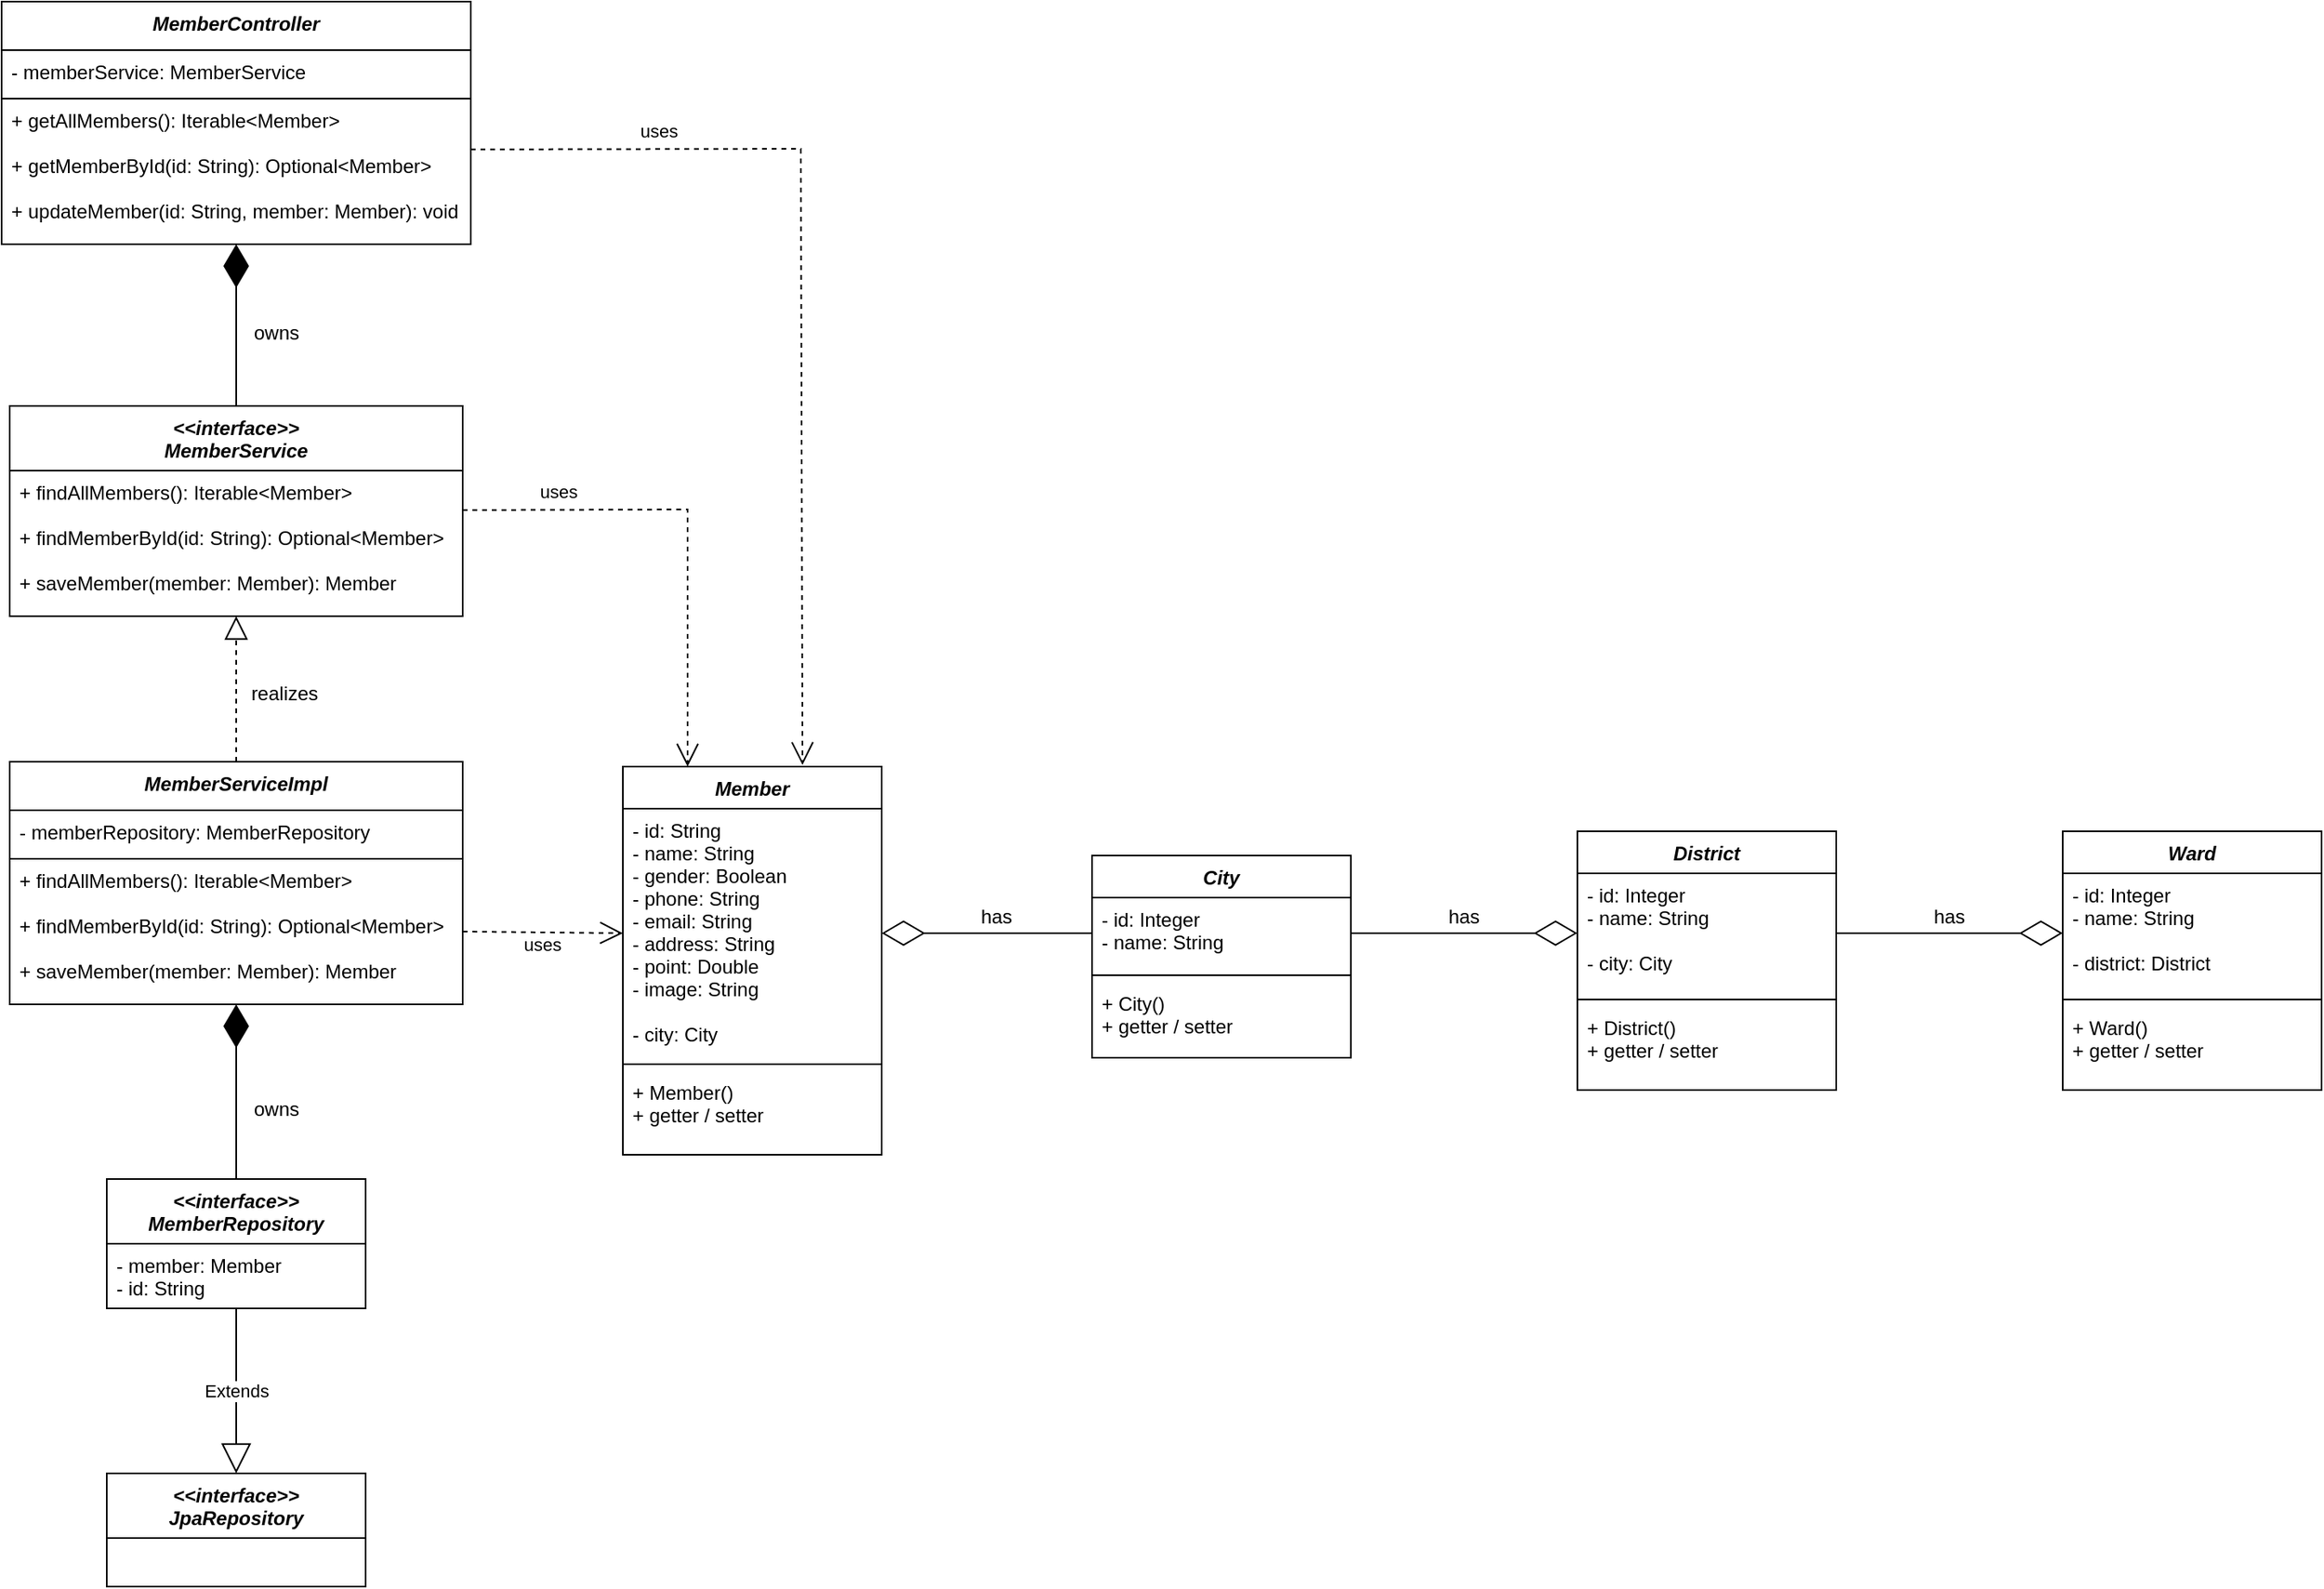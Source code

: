 <mxfile version="17.1.5" type="device"><diagram id="C5RBs43oDa-KdzZeNtuy" name="Page-1"><mxGraphModel dx="2170" dy="963" grid="1" gridSize="10" guides="1" tooltips="1" connect="1" arrows="1" fold="1" page="1" pageScale="1" pageWidth="827" pageHeight="1169" math="0" shadow="0"><root><mxCell id="WIyWlLk6GJQsqaUBKTNV-0"/><mxCell id="WIyWlLk6GJQsqaUBKTNV-1" parent="WIyWlLk6GJQsqaUBKTNV-0"/><mxCell id="zkfFHV4jXpPFQw0GAbJ--0" value="Member" style="swimlane;fontStyle=3;align=center;verticalAlign=top;childLayout=stackLayout;horizontal=1;startSize=26;horizontalStack=0;resizeParent=1;resizeLast=0;collapsible=1;marginBottom=0;rounded=0;shadow=0;strokeWidth=1;" parent="WIyWlLk6GJQsqaUBKTNV-1" vertex="1"><mxGeometry x="520" y="650" width="160" height="240" as="geometry"><mxRectangle x="220" y="120" width="160" height="26" as="alternateBounds"/></mxGeometry></mxCell><mxCell id="zkfFHV4jXpPFQw0GAbJ--1" value="- id: String&#10;- name: String&#10;- gender: Boolean&#10;- phone: String&#10;- email: String&#10;- address: String&#10;- point: Double&#10;- image: String&#10;&#10;- city: City" style="text;align=left;verticalAlign=top;spacingLeft=4;spacingRight=4;overflow=hidden;rotatable=0;points=[[0,0.5],[1,0.5]];portConstraint=eastwest;" parent="zkfFHV4jXpPFQw0GAbJ--0" vertex="1"><mxGeometry y="26" width="160" height="154" as="geometry"/></mxCell><mxCell id="zkfFHV4jXpPFQw0GAbJ--4" value="" style="line;html=1;strokeWidth=1;align=left;verticalAlign=middle;spacingTop=-1;spacingLeft=3;spacingRight=3;rotatable=0;labelPosition=right;points=[];portConstraint=eastwest;" parent="zkfFHV4jXpPFQw0GAbJ--0" vertex="1"><mxGeometry y="180" width="160" height="8" as="geometry"/></mxCell><mxCell id="zkfFHV4jXpPFQw0GAbJ--5" value="+ Member()&#10;+ getter / setter" style="text;align=left;verticalAlign=top;spacingLeft=4;spacingRight=4;overflow=hidden;rotatable=0;points=[[0,0.5],[1,0.5]];portConstraint=eastwest;" parent="zkfFHV4jXpPFQw0GAbJ--0" vertex="1"><mxGeometry y="188" width="160" height="42" as="geometry"/></mxCell><mxCell id="XPzLJWNjF4T2nvHluUr_-1" value="City" style="swimlane;fontStyle=3;align=center;verticalAlign=top;childLayout=stackLayout;horizontal=1;startSize=26;horizontalStack=0;resizeParent=1;resizeLast=0;collapsible=1;marginBottom=0;rounded=0;shadow=0;strokeWidth=1;" vertex="1" parent="WIyWlLk6GJQsqaUBKTNV-1"><mxGeometry x="810" y="705" width="160" height="125" as="geometry"><mxRectangle x="220" y="120" width="160" height="26" as="alternateBounds"/></mxGeometry></mxCell><mxCell id="XPzLJWNjF4T2nvHluUr_-2" value="- id: Integer&#10;- name: String" style="text;align=left;verticalAlign=top;spacingLeft=4;spacingRight=4;overflow=hidden;rotatable=0;points=[[0,0.5],[1,0.5]];portConstraint=eastwest;" vertex="1" parent="XPzLJWNjF4T2nvHluUr_-1"><mxGeometry y="26" width="160" height="44" as="geometry"/></mxCell><mxCell id="XPzLJWNjF4T2nvHluUr_-3" value="" style="line;html=1;strokeWidth=1;align=left;verticalAlign=middle;spacingTop=-1;spacingLeft=3;spacingRight=3;rotatable=0;labelPosition=right;points=[];portConstraint=eastwest;" vertex="1" parent="XPzLJWNjF4T2nvHluUr_-1"><mxGeometry y="70" width="160" height="8" as="geometry"/></mxCell><mxCell id="XPzLJWNjF4T2nvHluUr_-4" value="+ City()&#10;+ getter / setter" style="text;align=left;verticalAlign=top;spacingLeft=4;spacingRight=4;overflow=hidden;rotatable=0;points=[[0,0.5],[1,0.5]];portConstraint=eastwest;" vertex="1" parent="XPzLJWNjF4T2nvHluUr_-1"><mxGeometry y="78" width="160" height="42" as="geometry"/></mxCell><mxCell id="XPzLJWNjF4T2nvHluUr_-5" value="" style="endArrow=diamondThin;endFill=0;endSize=24;html=1;rounded=0;entryX=1;entryY=0.5;entryDx=0;entryDy=0;exitX=0;exitY=0.5;exitDx=0;exitDy=0;" edge="1" parent="WIyWlLk6GJQsqaUBKTNV-1" source="XPzLJWNjF4T2nvHluUr_-2" target="zkfFHV4jXpPFQw0GAbJ--1"><mxGeometry width="160" relative="1" as="geometry"><mxPoint x="740" y="870" as="sourcePoint"/><mxPoint x="470" y="870" as="targetPoint"/></mxGeometry></mxCell><mxCell id="XPzLJWNjF4T2nvHluUr_-6" value="has" style="text;html=1;strokeColor=none;fillColor=none;align=center;verticalAlign=middle;whiteSpace=wrap;rounded=0;" vertex="1" parent="WIyWlLk6GJQsqaUBKTNV-1"><mxGeometry x="721" y="728" width="60" height="30" as="geometry"/></mxCell><mxCell id="XPzLJWNjF4T2nvHluUr_-7" value="District" style="swimlane;fontStyle=3;align=center;verticalAlign=top;childLayout=stackLayout;horizontal=1;startSize=26;horizontalStack=0;resizeParent=1;resizeLast=0;collapsible=1;marginBottom=0;rounded=0;shadow=0;strokeWidth=1;" vertex="1" parent="WIyWlLk6GJQsqaUBKTNV-1"><mxGeometry x="1110" y="690" width="160" height="160" as="geometry"><mxRectangle x="220" y="120" width="160" height="26" as="alternateBounds"/></mxGeometry></mxCell><mxCell id="XPzLJWNjF4T2nvHluUr_-8" value="- id: Integer&#10;- name: String&#10;&#10;- city: City" style="text;align=left;verticalAlign=top;spacingLeft=4;spacingRight=4;overflow=hidden;rotatable=0;points=[[0,0.5],[1,0.5]];portConstraint=eastwest;" vertex="1" parent="XPzLJWNjF4T2nvHluUr_-7"><mxGeometry y="26" width="160" height="74" as="geometry"/></mxCell><mxCell id="XPzLJWNjF4T2nvHluUr_-9" value="" style="line;html=1;strokeWidth=1;align=left;verticalAlign=middle;spacingTop=-1;spacingLeft=3;spacingRight=3;rotatable=0;labelPosition=right;points=[];portConstraint=eastwest;" vertex="1" parent="XPzLJWNjF4T2nvHluUr_-7"><mxGeometry y="100" width="160" height="8" as="geometry"/></mxCell><mxCell id="XPzLJWNjF4T2nvHluUr_-10" value="+ District()&#10;+ getter / setter" style="text;align=left;verticalAlign=top;spacingLeft=4;spacingRight=4;overflow=hidden;rotatable=0;points=[[0,0.5],[1,0.5]];portConstraint=eastwest;" vertex="1" parent="XPzLJWNjF4T2nvHluUr_-7"><mxGeometry y="108" width="160" height="42" as="geometry"/></mxCell><mxCell id="XPzLJWNjF4T2nvHluUr_-11" value="" style="endArrow=diamondThin;endFill=0;endSize=24;html=1;rounded=0;exitX=1;exitY=0.5;exitDx=0;exitDy=0;" edge="1" parent="WIyWlLk6GJQsqaUBKTNV-1" source="XPzLJWNjF4T2nvHluUr_-2" target="XPzLJWNjF4T2nvHluUr_-8"><mxGeometry width="160" relative="1" as="geometry"><mxPoint x="1100.0" y="900" as="sourcePoint"/><mxPoint x="1170" y="900" as="targetPoint"/></mxGeometry></mxCell><mxCell id="XPzLJWNjF4T2nvHluUr_-12" value="has" style="text;html=1;strokeColor=none;fillColor=none;align=center;verticalAlign=middle;whiteSpace=wrap;rounded=0;" vertex="1" parent="WIyWlLk6GJQsqaUBKTNV-1"><mxGeometry x="1010" y="728" width="60" height="30" as="geometry"/></mxCell><mxCell id="XPzLJWNjF4T2nvHluUr_-13" value="Ward" style="swimlane;fontStyle=3;align=center;verticalAlign=top;childLayout=stackLayout;horizontal=1;startSize=26;horizontalStack=0;resizeParent=1;resizeLast=0;collapsible=1;marginBottom=0;rounded=0;shadow=0;strokeWidth=1;" vertex="1" parent="WIyWlLk6GJQsqaUBKTNV-1"><mxGeometry x="1410" y="690" width="160" height="160" as="geometry"><mxRectangle x="220" y="120" width="160" height="26" as="alternateBounds"/></mxGeometry></mxCell><mxCell id="XPzLJWNjF4T2nvHluUr_-14" value="- id: Integer&#10;- name: String&#10;&#10;- district: District" style="text;align=left;verticalAlign=top;spacingLeft=4;spacingRight=4;overflow=hidden;rotatable=0;points=[[0,0.5],[1,0.5]];portConstraint=eastwest;" vertex="1" parent="XPzLJWNjF4T2nvHluUr_-13"><mxGeometry y="26" width="160" height="74" as="geometry"/></mxCell><mxCell id="XPzLJWNjF4T2nvHluUr_-15" value="" style="line;html=1;strokeWidth=1;align=left;verticalAlign=middle;spacingTop=-1;spacingLeft=3;spacingRight=3;rotatable=0;labelPosition=right;points=[];portConstraint=eastwest;" vertex="1" parent="XPzLJWNjF4T2nvHluUr_-13"><mxGeometry y="100" width="160" height="8" as="geometry"/></mxCell><mxCell id="XPzLJWNjF4T2nvHluUr_-16" value="+ Ward()&#10;+ getter / setter" style="text;align=left;verticalAlign=top;spacingLeft=4;spacingRight=4;overflow=hidden;rotatable=0;points=[[0,0.5],[1,0.5]];portConstraint=eastwest;" vertex="1" parent="XPzLJWNjF4T2nvHluUr_-13"><mxGeometry y="108" width="160" height="42" as="geometry"/></mxCell><mxCell id="XPzLJWNjF4T2nvHluUr_-17" value="" style="endArrow=diamondThin;endFill=0;endSize=24;html=1;rounded=0;exitX=1;exitY=0.5;exitDx=0;exitDy=0;" edge="1" parent="WIyWlLk6GJQsqaUBKTNV-1"><mxGeometry width="160" relative="1" as="geometry"><mxPoint x="1270" y="753" as="sourcePoint"/><mxPoint x="1410" y="753" as="targetPoint"/></mxGeometry></mxCell><mxCell id="XPzLJWNjF4T2nvHluUr_-18" value="has" style="text;html=1;strokeColor=none;fillColor=none;align=center;verticalAlign=middle;whiteSpace=wrap;rounded=0;" vertex="1" parent="WIyWlLk6GJQsqaUBKTNV-1"><mxGeometry x="1310" y="728" width="60" height="30" as="geometry"/></mxCell><mxCell id="XPzLJWNjF4T2nvHluUr_-23" value="&lt;&lt;interface&gt;&gt;&#10;JpaRepository" style="swimlane;fontStyle=3;align=center;verticalAlign=top;childLayout=stackLayout;horizontal=1;startSize=40;horizontalStack=0;resizeParent=1;resizeLast=0;collapsible=1;marginBottom=0;rounded=0;shadow=0;strokeWidth=1;" vertex="1" parent="WIyWlLk6GJQsqaUBKTNV-1"><mxGeometry x="201" y="1087" width="160" height="70" as="geometry"><mxRectangle x="240" y="890" width="160" height="26" as="alternateBounds"/></mxGeometry></mxCell><mxCell id="XPzLJWNjF4T2nvHluUr_-27" value="&lt;&lt;interface&gt;&gt;&#10;MemberRepository" style="swimlane;fontStyle=3;align=center;verticalAlign=top;childLayout=stackLayout;horizontal=1;startSize=40;horizontalStack=0;resizeParent=1;resizeLast=0;collapsible=1;marginBottom=0;rounded=0;shadow=0;strokeWidth=1;" vertex="1" parent="WIyWlLk6GJQsqaUBKTNV-1"><mxGeometry x="201" y="905" width="160" height="80" as="geometry"><mxRectangle x="240" y="890" width="160" height="26" as="alternateBounds"/></mxGeometry></mxCell><mxCell id="XPzLJWNjF4T2nvHluUr_-32" value="- member: Member&#10;- id: String" style="text;align=left;verticalAlign=top;spacingLeft=4;spacingRight=4;overflow=hidden;rotatable=0;points=[[0,0.5],[1,0.5]];portConstraint=eastwest;" vertex="1" parent="XPzLJWNjF4T2nvHluUr_-27"><mxGeometry y="40" width="160" height="40" as="geometry"/></mxCell><mxCell id="XPzLJWNjF4T2nvHluUr_-28" value="Extends" style="endArrow=block;endSize=16;endFill=0;html=1;rounded=0;exitX=0.5;exitY=1;exitDx=0;exitDy=0;entryX=0.5;entryY=0;entryDx=0;entryDy=0;" edge="1" parent="WIyWlLk6GJQsqaUBKTNV-1" source="XPzLJWNjF4T2nvHluUr_-27" target="XPzLJWNjF4T2nvHluUr_-23"><mxGeometry width="160" relative="1" as="geometry"><mxPoint x="291" y="1077" as="sourcePoint"/><mxPoint x="451" y="1077" as="targetPoint"/></mxGeometry></mxCell><mxCell id="XPzLJWNjF4T2nvHluUr_-29" value="&lt;&lt;interface&gt;&gt;&#10;MemberService" style="swimlane;fontStyle=3;align=center;verticalAlign=top;childLayout=stackLayout;horizontal=1;startSize=40;horizontalStack=0;resizeParent=1;resizeLast=0;collapsible=1;marginBottom=0;rounded=0;shadow=0;strokeWidth=1;" vertex="1" parent="WIyWlLk6GJQsqaUBKTNV-1"><mxGeometry x="141" y="427" width="280" height="130" as="geometry"><mxRectangle x="240" y="890" width="160" height="26" as="alternateBounds"/></mxGeometry></mxCell><mxCell id="XPzLJWNjF4T2nvHluUr_-31" value="+ findAllMembers(): Iterable&lt;Member&gt;&#10;&#10;+ findMemberById(id: String): Optional&lt;Member&gt;&#10;&#10;+ saveMember(member: Member): Member&#10;" style="text;align=left;verticalAlign=top;spacingLeft=4;spacingRight=4;overflow=hidden;rotatable=0;points=[[0,0.5],[1,0.5]];portConstraint=eastwest;" vertex="1" parent="XPzLJWNjF4T2nvHluUr_-29"><mxGeometry y="40" width="280" height="90" as="geometry"/></mxCell><mxCell id="XPzLJWNjF4T2nvHluUr_-33" value="MemberServiceImpl" style="swimlane;fontStyle=3;align=center;verticalAlign=top;childLayout=stackLayout;horizontal=1;startSize=30;horizontalStack=0;resizeParent=1;resizeLast=0;collapsible=1;marginBottom=0;rounded=0;shadow=0;strokeWidth=1;" vertex="1" parent="WIyWlLk6GJQsqaUBKTNV-1"><mxGeometry x="141" y="647" width="280" height="150" as="geometry"><mxRectangle x="240" y="890" width="160" height="26" as="alternateBounds"/></mxGeometry></mxCell><mxCell id="XPzLJWNjF4T2nvHluUr_-37" value="- memberRepository: MemberRepository" style="text;align=left;verticalAlign=top;spacingLeft=4;spacingRight=4;overflow=hidden;rotatable=0;points=[[0,0.5],[1,0.5]];portConstraint=eastwest;" vertex="1" parent="XPzLJWNjF4T2nvHluUr_-33"><mxGeometry y="30" width="280" height="30" as="geometry"/></mxCell><mxCell id="XPzLJWNjF4T2nvHluUr_-38" value="" style="endArrow=none;html=1;rounded=0;entryX=1;entryY=1;entryDx=0;entryDy=0;entryPerimeter=0;exitX=0;exitY=1;exitDx=0;exitDy=0;exitPerimeter=0;" edge="1" parent="XPzLJWNjF4T2nvHluUr_-33" source="XPzLJWNjF4T2nvHluUr_-37" target="XPzLJWNjF4T2nvHluUr_-37"><mxGeometry width="50" height="50" relative="1" as="geometry"><mxPoint y="70" as="sourcePoint"/><mxPoint x="280" y="70" as="targetPoint"/></mxGeometry></mxCell><mxCell id="XPzLJWNjF4T2nvHluUr_-34" value="+ findAllMembers(): Iterable&lt;Member&gt;&#10;&#10;+ findMemberById(id: String): Optional&lt;Member&gt;&#10;&#10;+ saveMember(member: Member): Member" style="text;align=left;verticalAlign=top;spacingLeft=4;spacingRight=4;overflow=hidden;rotatable=0;points=[[0,0.5],[1,0.5]];portConstraint=eastwest;" vertex="1" parent="XPzLJWNjF4T2nvHluUr_-33"><mxGeometry y="60" width="280" height="90" as="geometry"/></mxCell><mxCell id="XPzLJWNjF4T2nvHluUr_-39" value="" style="endArrow=block;dashed=1;endFill=0;endSize=12;html=1;rounded=0;exitX=0.5;exitY=0;exitDx=0;exitDy=0;" edge="1" parent="WIyWlLk6GJQsqaUBKTNV-1" source="XPzLJWNjF4T2nvHluUr_-33" target="XPzLJWNjF4T2nvHluUr_-31"><mxGeometry width="160" relative="1" as="geometry"><mxPoint x="361" y="647" as="sourcePoint"/><mxPoint x="521" y="647" as="targetPoint"/></mxGeometry></mxCell><mxCell id="XPzLJWNjF4T2nvHluUr_-40" value="" style="endArrow=diamondThin;endFill=1;endSize=24;html=1;rounded=0;exitX=0.5;exitY=0;exitDx=0;exitDy=0;" edge="1" parent="WIyWlLk6GJQsqaUBKTNV-1" source="XPzLJWNjF4T2nvHluUr_-27" target="XPzLJWNjF4T2nvHluUr_-34"><mxGeometry width="160" relative="1" as="geometry"><mxPoint x="341" y="847" as="sourcePoint"/><mxPoint x="271" y="887" as="targetPoint"/></mxGeometry></mxCell><mxCell id="XPzLJWNjF4T2nvHluUr_-42" value="owns" style="text;html=1;strokeColor=none;fillColor=none;align=center;verticalAlign=middle;whiteSpace=wrap;rounded=0;" vertex="1" parent="WIyWlLk6GJQsqaUBKTNV-1"><mxGeometry x="276" y="847" width="60" height="30" as="geometry"/></mxCell><mxCell id="XPzLJWNjF4T2nvHluUr_-45" value="MemberController" style="swimlane;fontStyle=3;align=center;verticalAlign=top;childLayout=stackLayout;horizontal=1;startSize=30;horizontalStack=0;resizeParent=1;resizeLast=0;collapsible=1;marginBottom=0;rounded=0;shadow=0;strokeWidth=1;" vertex="1" parent="WIyWlLk6GJQsqaUBKTNV-1"><mxGeometry x="136" y="177" width="290" height="150" as="geometry"><mxRectangle x="240" y="890" width="160" height="26" as="alternateBounds"/></mxGeometry></mxCell><mxCell id="XPzLJWNjF4T2nvHluUr_-46" value="- memberService: MemberService" style="text;align=left;verticalAlign=top;spacingLeft=4;spacingRight=4;overflow=hidden;rotatable=0;points=[[0,0.5],[1,0.5]];portConstraint=eastwest;" vertex="1" parent="XPzLJWNjF4T2nvHluUr_-45"><mxGeometry y="30" width="290" height="30" as="geometry"/></mxCell><mxCell id="XPzLJWNjF4T2nvHluUr_-47" value="" style="endArrow=none;html=1;rounded=0;entryX=1;entryY=1;entryDx=0;entryDy=0;entryPerimeter=0;exitX=0;exitY=1;exitDx=0;exitDy=0;exitPerimeter=0;" edge="1" parent="XPzLJWNjF4T2nvHluUr_-45" source="XPzLJWNjF4T2nvHluUr_-46" target="XPzLJWNjF4T2nvHluUr_-46"><mxGeometry width="50" height="50" relative="1" as="geometry"><mxPoint y="70" as="sourcePoint"/><mxPoint x="280" y="70" as="targetPoint"/></mxGeometry></mxCell><mxCell id="XPzLJWNjF4T2nvHluUr_-48" value="+ getAllMembers(): Iterable&lt;Member&gt;&#10;&#10;+ getMemberById(id: String): Optional&lt;Member&gt;&#10;&#10;+ updateMember(id: String, member: Member): void" style="text;align=left;verticalAlign=top;spacingLeft=4;spacingRight=4;overflow=hidden;rotatable=0;points=[[0,0.5],[1,0.5]];portConstraint=eastwest;" vertex="1" parent="XPzLJWNjF4T2nvHluUr_-45"><mxGeometry y="60" width="290" height="90" as="geometry"/></mxCell><mxCell id="XPzLJWNjF4T2nvHluUr_-49" value="" style="endArrow=diamondThin;endFill=1;endSize=24;html=1;rounded=0;exitX=0.5;exitY=0;exitDx=0;exitDy=0;" edge="1" parent="WIyWlLk6GJQsqaUBKTNV-1" source="XPzLJWNjF4T2nvHluUr_-29"><mxGeometry width="160" relative="1" as="geometry"><mxPoint x="516" y="427" as="sourcePoint"/><mxPoint x="281" y="327" as="targetPoint"/></mxGeometry></mxCell><mxCell id="XPzLJWNjF4T2nvHluUr_-50" value="owns" style="text;html=1;strokeColor=none;fillColor=none;align=center;verticalAlign=middle;whiteSpace=wrap;rounded=0;" vertex="1" parent="WIyWlLk6GJQsqaUBKTNV-1"><mxGeometry x="276" y="367" width="60" height="30" as="geometry"/></mxCell><mxCell id="XPzLJWNjF4T2nvHluUr_-51" value="uses" style="endArrow=open;endSize=12;dashed=1;html=1;rounded=0;entryX=0;entryY=0.5;entryDx=0;entryDy=0;exitX=1;exitY=0.5;exitDx=0;exitDy=0;" edge="1" parent="WIyWlLk6GJQsqaUBKTNV-1" source="XPzLJWNjF4T2nvHluUr_-34" target="zkfFHV4jXpPFQw0GAbJ--1"><mxGeometry x="-0.009" y="-8" width="160" relative="1" as="geometry"><mxPoint x="420" y="753" as="sourcePoint"/><mxPoint x="530" y="840" as="targetPoint"/><mxPoint as="offset"/></mxGeometry></mxCell><mxCell id="XPzLJWNjF4T2nvHluUr_-53" value="uses" style="endArrow=open;endSize=12;dashed=1;html=1;rounded=0;exitX=1;exitY=0.5;exitDx=0;exitDy=0;entryX=0.25;entryY=0;entryDx=0;entryDy=0;" edge="1" parent="WIyWlLk6GJQsqaUBKTNV-1" target="zkfFHV4jXpPFQw0GAbJ--0"><mxGeometry x="-0.604" y="11" width="160" relative="1" as="geometry"><mxPoint x="421.0" y="491.41" as="sourcePoint"/><mxPoint x="520" y="580" as="targetPoint"/><Array as="points"><mxPoint x="560" y="491"/></Array><mxPoint as="offset"/></mxGeometry></mxCell><mxCell id="XPzLJWNjF4T2nvHluUr_-54" value="uses" style="endArrow=open;endSize=12;dashed=1;html=1;rounded=0;exitX=1;exitY=0.5;exitDx=0;exitDy=0;entryX=0.694;entryY=-0.004;entryDx=0;entryDy=0;entryPerimeter=0;" edge="1" parent="WIyWlLk6GJQsqaUBKTNV-1" target="zkfFHV4jXpPFQw0GAbJ--0"><mxGeometry x="-0.604" y="11" width="160" relative="1" as="geometry"><mxPoint x="426.0" y="268.41" as="sourcePoint"/><mxPoint x="565" y="427" as="targetPoint"/><Array as="points"><mxPoint x="630" y="268"/></Array><mxPoint as="offset"/></mxGeometry></mxCell><mxCell id="XPzLJWNjF4T2nvHluUr_-55" value="realizes" style="text;html=1;strokeColor=none;fillColor=none;align=center;verticalAlign=middle;whiteSpace=wrap;rounded=0;" vertex="1" parent="WIyWlLk6GJQsqaUBKTNV-1"><mxGeometry x="281" y="590" width="60" height="30" as="geometry"/></mxCell></root></mxGraphModel></diagram></mxfile>